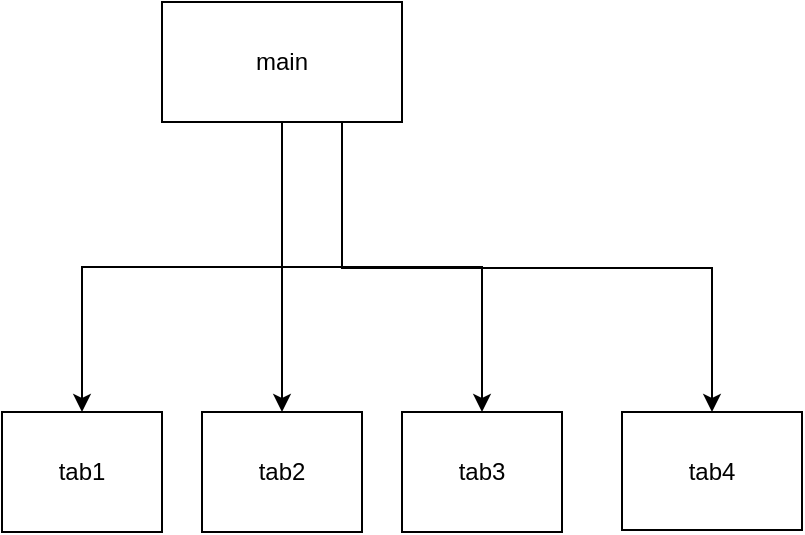 <mxfile version="12.9.5" type="github">
  <diagram name="Page-1" id="e56a1550-8fbb-45ad-956c-1786394a9013">
    <mxGraphModel dx="1426" dy="803" grid="1" gridSize="10" guides="1" tooltips="1" connect="1" arrows="1" fold="1" page="1" pageScale="1" pageWidth="1100" pageHeight="850" background="#ffffff" math="0" shadow="0">
      <root>
        <mxCell id="0" />
        <mxCell id="1" parent="0" />
        <mxCell id="r_ziAdbYfkPryN-cwHuM-13" value="" style="edgeStyle=orthogonalEdgeStyle;rounded=0;orthogonalLoop=1;jettySize=auto;html=1;" edge="1" parent="1" source="r_ziAdbYfkPryN-cwHuM-11" target="r_ziAdbYfkPryN-cwHuM-12">
          <mxGeometry relative="1" as="geometry" />
        </mxCell>
        <mxCell id="r_ziAdbYfkPryN-cwHuM-15" value="" style="edgeStyle=orthogonalEdgeStyle;rounded=0;orthogonalLoop=1;jettySize=auto;html=1;" edge="1" parent="1" source="r_ziAdbYfkPryN-cwHuM-11" target="r_ziAdbYfkPryN-cwHuM-14">
          <mxGeometry relative="1" as="geometry" />
        </mxCell>
        <mxCell id="r_ziAdbYfkPryN-cwHuM-21" value="" style="edgeStyle=orthogonalEdgeStyle;rounded=0;orthogonalLoop=1;jettySize=auto;html=1;" edge="1" parent="1" source="r_ziAdbYfkPryN-cwHuM-11" target="r_ziAdbYfkPryN-cwHuM-20">
          <mxGeometry relative="1" as="geometry" />
        </mxCell>
        <mxCell id="r_ziAdbYfkPryN-cwHuM-24" style="edgeStyle=orthogonalEdgeStyle;rounded=0;orthogonalLoop=1;jettySize=auto;html=1;exitX=0.75;exitY=1;exitDx=0;exitDy=0;entryX=0.5;entryY=0;entryDx=0;entryDy=0;" edge="1" parent="1" source="r_ziAdbYfkPryN-cwHuM-11" target="r_ziAdbYfkPryN-cwHuM-22">
          <mxGeometry relative="1" as="geometry">
            <Array as="points">
              <mxPoint x="350" y="293" />
              <mxPoint x="535" y="293" />
            </Array>
          </mxGeometry>
        </mxCell>
        <UserObject label="main" treeRoot="1" id="r_ziAdbYfkPryN-cwHuM-11">
          <mxCell style="whiteSpace=wrap;html=1;align=center;treeFolding=1;treeMoving=1;newEdgeStyle={&quot;edgeStyle&quot;:&quot;elbowEdgeStyle&quot;,&quot;startArrow&quot;:&quot;none&quot;,&quot;endArrow&quot;:&quot;none&quot;};" vertex="1" parent="1">
            <mxGeometry x="260" y="160" width="120" height="60" as="geometry" />
          </mxCell>
        </UserObject>
        <UserObject label="tab4" treeRoot="1" id="r_ziAdbYfkPryN-cwHuM-22">
          <mxCell style="whiteSpace=wrap;html=1;align=center;treeFolding=1;treeMoving=1;newEdgeStyle={&quot;edgeStyle&quot;:&quot;elbowEdgeStyle&quot;,&quot;startArrow&quot;:&quot;none&quot;,&quot;endArrow&quot;:&quot;none&quot;};" vertex="1" parent="1">
            <mxGeometry x="490" y="365" width="90" height="59" as="geometry" />
          </mxCell>
        </UserObject>
        <UserObject label="tab3" treeRoot="1" id="r_ziAdbYfkPryN-cwHuM-20">
          <mxCell style="whiteSpace=wrap;html=1;align=center;treeFolding=1;treeMoving=1;newEdgeStyle={&quot;edgeStyle&quot;:&quot;elbowEdgeStyle&quot;,&quot;startArrow&quot;:&quot;none&quot;,&quot;endArrow&quot;:&quot;none&quot;};" vertex="1" parent="1">
            <mxGeometry x="380" y="365" width="80" height="60" as="geometry" />
          </mxCell>
        </UserObject>
        <UserObject label="tab2" treeRoot="1" id="r_ziAdbYfkPryN-cwHuM-14">
          <mxCell style="whiteSpace=wrap;html=1;align=center;treeFolding=1;treeMoving=1;newEdgeStyle={&quot;edgeStyle&quot;:&quot;elbowEdgeStyle&quot;,&quot;startArrow&quot;:&quot;none&quot;,&quot;endArrow&quot;:&quot;none&quot;};" vertex="1" parent="1">
            <mxGeometry x="280" y="365" width="80" height="60" as="geometry" />
          </mxCell>
        </UserObject>
        <UserObject label="tab1" treeRoot="1" id="r_ziAdbYfkPryN-cwHuM-12">
          <mxCell style="whiteSpace=wrap;html=1;align=center;treeFolding=1;treeMoving=1;newEdgeStyle={&quot;edgeStyle&quot;:&quot;elbowEdgeStyle&quot;,&quot;startArrow&quot;:&quot;none&quot;,&quot;endArrow&quot;:&quot;none&quot;};" vertex="1" parent="1">
            <mxGeometry x="180" y="365" width="80" height="60" as="geometry" />
          </mxCell>
        </UserObject>
      </root>
    </mxGraphModel>
  </diagram>
</mxfile>

